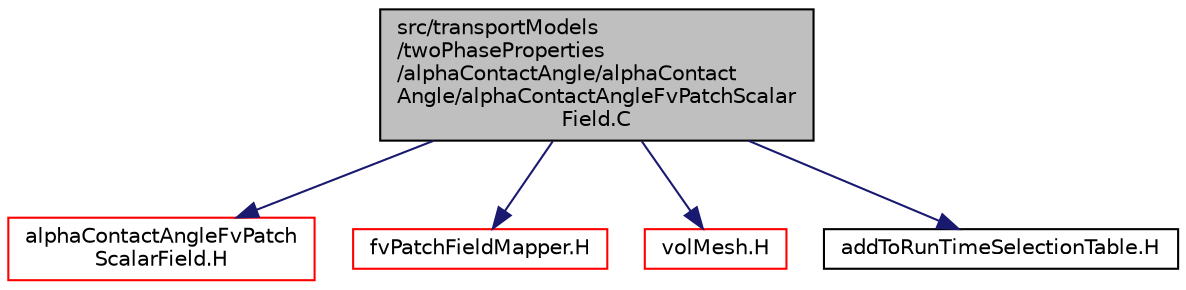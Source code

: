 digraph "src/transportModels/twoPhaseProperties/alphaContactAngle/alphaContactAngle/alphaContactAngleFvPatchScalarField.C"
{
  bgcolor="transparent";
  edge [fontname="Helvetica",fontsize="10",labelfontname="Helvetica",labelfontsize="10"];
  node [fontname="Helvetica",fontsize="10",shape=record];
  Node0 [label="src/transportModels\l/twoPhaseProperties\l/alphaContactAngle/alphaContact\lAngle/alphaContactAngleFvPatchScalar\lField.C",height=0.2,width=0.4,color="black", fillcolor="grey75", style="filled", fontcolor="black"];
  Node0 -> Node1 [color="midnightblue",fontsize="10",style="solid",fontname="Helvetica"];
  Node1 [label="alphaContactAngleFvPatch\lScalarField.H",height=0.2,width=0.4,color="red",URL="$a42086.html"];
  Node0 -> Node210 [color="midnightblue",fontsize="10",style="solid",fontname="Helvetica"];
  Node210 [label="fvPatchFieldMapper.H",height=0.2,width=0.4,color="red",URL="$a02630.html"];
  Node0 -> Node211 [color="midnightblue",fontsize="10",style="solid",fontname="Helvetica"];
  Node211 [label="volMesh.H",height=0.2,width=0.4,color="red",URL="$a04541.html"];
  Node0 -> Node293 [color="midnightblue",fontsize="10",style="solid",fontname="Helvetica"];
  Node293 [label="addToRunTimeSelectionTable.H",height=0.2,width=0.4,color="black",URL="$a09989.html",tooltip="Macros for easy insertion into run-time selection tables. "];
}
